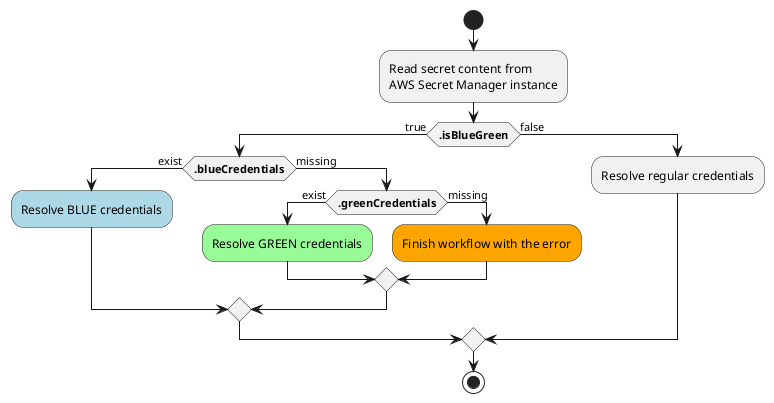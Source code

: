 @startuml
start
:Read secret content from\nAWS Secret Manager instance;
if (**.isBlueGreen**) is (true) then
    if (**.blueCredentials**) is (exist) then
        #lightblue:Resolve BLUE credentials;
    else (missing)
        if (**.greenCredentials**) is (exist) then
            #palegreen:Resolve GREEN credentials;
        else (missing)
            #orange:Finish workflow with the error;
        endif
    endif
else (false)
    :Resolve regular credentials;
endif
stop
@enduml